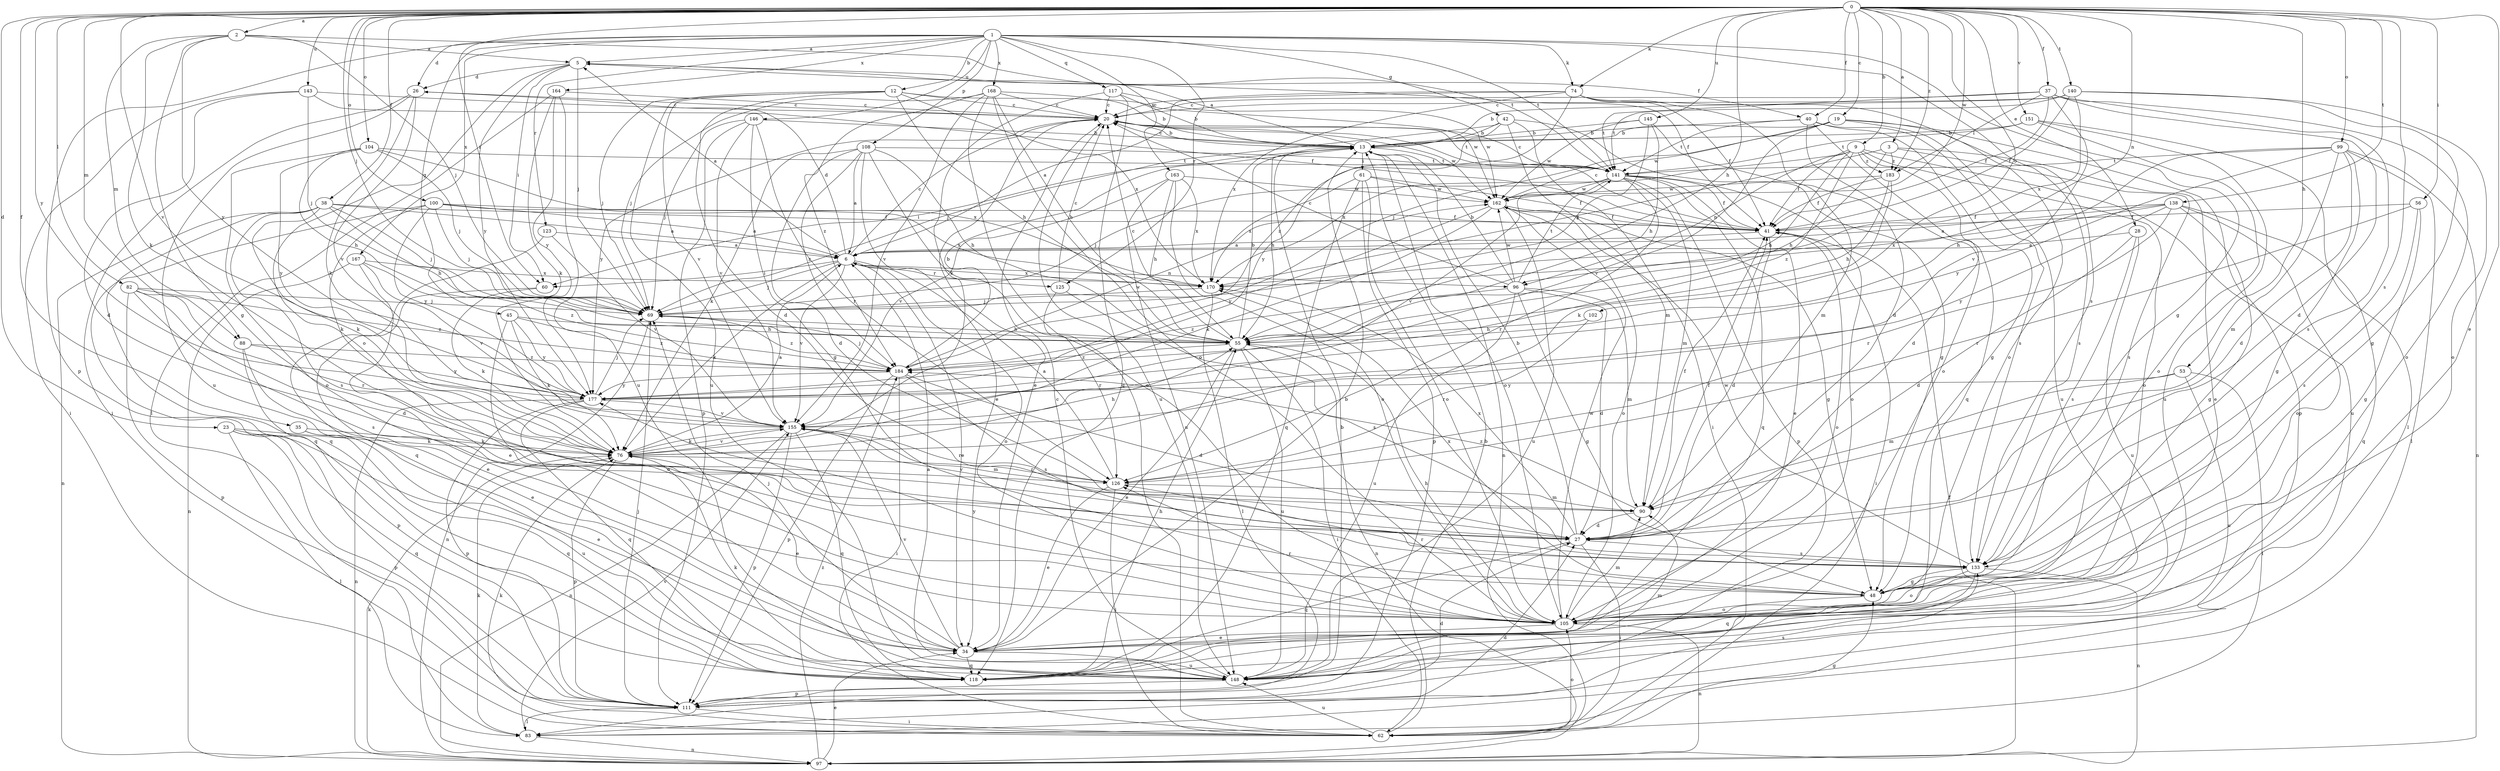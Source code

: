 strict digraph  {
0;
1;
2;
3;
5;
6;
9;
12;
13;
19;
20;
23;
26;
27;
28;
34;
35;
37;
38;
40;
41;
42;
45;
48;
53;
55;
56;
60;
61;
62;
69;
74;
76;
82;
83;
88;
90;
96;
97;
99;
100;
102;
104;
105;
108;
111;
117;
118;
123;
125;
126;
133;
138;
140;
141;
143;
145;
146;
148;
151;
155;
162;
163;
164;
167;
168;
170;
177;
183;
184;
0 -> 2  [label=a];
0 -> 3  [label=a];
0 -> 9  [label=b];
0 -> 19  [label=c];
0 -> 23  [label=d];
0 -> 28  [label=e];
0 -> 34  [label=e];
0 -> 35  [label=f];
0 -> 37  [label=f];
0 -> 38  [label=f];
0 -> 40  [label=f];
0 -> 53  [label=h];
0 -> 55  [label=h];
0 -> 56  [label=i];
0 -> 60  [label=i];
0 -> 69  [label=j];
0 -> 74  [label=k];
0 -> 82  [label=l];
0 -> 88  [label=m];
0 -> 96  [label=n];
0 -> 99  [label=o];
0 -> 100  [label=o];
0 -> 102  [label=o];
0 -> 104  [label=o];
0 -> 133  [label=s];
0 -> 138  [label=t];
0 -> 140  [label=t];
0 -> 143  [label=u];
0 -> 145  [label=u];
0 -> 151  [label=v];
0 -> 155  [label=v];
0 -> 162  [label=w];
0 -> 177  [label=y];
0 -> 183  [label=z];
1 -> 5  [label=a];
1 -> 12  [label=b];
1 -> 26  [label=d];
1 -> 42  [label=g];
1 -> 45  [label=g];
1 -> 48  [label=g];
1 -> 74  [label=k];
1 -> 108  [label=p];
1 -> 111  [label=p];
1 -> 117  [label=q];
1 -> 123  [label=r];
1 -> 125  [label=r];
1 -> 133  [label=s];
1 -> 141  [label=t];
1 -> 146  [label=u];
1 -> 163  [label=x];
1 -> 164  [label=x];
1 -> 167  [label=x];
1 -> 168  [label=x];
2 -> 5  [label=a];
2 -> 48  [label=g];
2 -> 69  [label=j];
2 -> 76  [label=k];
2 -> 88  [label=m];
2 -> 141  [label=t];
2 -> 177  [label=y];
3 -> 34  [label=e];
3 -> 55  [label=h];
3 -> 133  [label=s];
3 -> 170  [label=x];
3 -> 183  [label=z];
5 -> 26  [label=d];
5 -> 40  [label=f];
5 -> 41  [label=f];
5 -> 60  [label=i];
5 -> 69  [label=j];
5 -> 105  [label=o];
5 -> 177  [label=y];
6 -> 5  [label=a];
6 -> 20  [label=c];
6 -> 26  [label=d];
6 -> 34  [label=e];
6 -> 60  [label=i];
6 -> 69  [label=j];
6 -> 76  [label=k];
6 -> 96  [label=n];
6 -> 105  [label=o];
6 -> 125  [label=r];
6 -> 155  [label=v];
6 -> 170  [label=x];
9 -> 27  [label=d];
9 -> 41  [label=f];
9 -> 55  [label=h];
9 -> 96  [label=n];
9 -> 105  [label=o];
9 -> 148  [label=u];
9 -> 170  [label=x];
9 -> 183  [label=z];
9 -> 184  [label=z];
12 -> 20  [label=c];
12 -> 27  [label=d];
12 -> 55  [label=h];
12 -> 69  [label=j];
12 -> 148  [label=u];
12 -> 155  [label=v];
12 -> 162  [label=w];
12 -> 170  [label=x];
13 -> 5  [label=a];
13 -> 20  [label=c];
13 -> 55  [label=h];
13 -> 60  [label=i];
13 -> 61  [label=i];
13 -> 97  [label=n];
13 -> 105  [label=o];
13 -> 141  [label=t];
19 -> 13  [label=b];
19 -> 69  [label=j];
19 -> 111  [label=p];
19 -> 133  [label=s];
19 -> 148  [label=u];
19 -> 155  [label=v];
19 -> 162  [label=w];
20 -> 13  [label=b];
20 -> 34  [label=e];
20 -> 141  [label=t];
20 -> 148  [label=u];
20 -> 162  [label=w];
20 -> 177  [label=y];
23 -> 34  [label=e];
23 -> 76  [label=k];
23 -> 83  [label=l];
23 -> 111  [label=p];
23 -> 118  [label=q];
26 -> 20  [label=c];
26 -> 62  [label=i];
26 -> 76  [label=k];
26 -> 148  [label=u];
26 -> 155  [label=v];
27 -> 13  [label=b];
27 -> 41  [label=f];
27 -> 62  [label=i];
27 -> 118  [label=q];
27 -> 133  [label=s];
27 -> 170  [label=x];
28 -> 6  [label=a];
28 -> 27  [label=d];
28 -> 133  [label=s];
28 -> 148  [label=u];
34 -> 13  [label=b];
34 -> 69  [label=j];
34 -> 118  [label=q];
34 -> 148  [label=u];
34 -> 155  [label=v];
35 -> 76  [label=k];
35 -> 118  [label=q];
35 -> 148  [label=u];
37 -> 20  [label=c];
37 -> 27  [label=d];
37 -> 41  [label=f];
37 -> 105  [label=o];
37 -> 133  [label=s];
37 -> 141  [label=t];
37 -> 155  [label=v];
37 -> 183  [label=l];
38 -> 6  [label=a];
38 -> 41  [label=f];
38 -> 55  [label=h];
38 -> 69  [label=j];
38 -> 76  [label=k];
38 -> 97  [label=n];
38 -> 118  [label=q];
38 -> 133  [label=s];
40 -> 13  [label=b];
40 -> 48  [label=g];
40 -> 105  [label=o];
40 -> 118  [label=q];
40 -> 133  [label=s];
40 -> 141  [label=t];
41 -> 6  [label=a];
41 -> 20  [label=c];
41 -> 27  [label=d];
41 -> 62  [label=i];
41 -> 105  [label=o];
42 -> 13  [label=b];
42 -> 48  [label=g];
42 -> 62  [label=i];
42 -> 69  [label=j];
42 -> 90  [label=m];
42 -> 177  [label=y];
45 -> 55  [label=h];
45 -> 76  [label=k];
45 -> 105  [label=o];
45 -> 177  [label=y];
45 -> 184  [label=z];
48 -> 105  [label=o];
48 -> 126  [label=r];
48 -> 170  [label=x];
53 -> 62  [label=i];
53 -> 90  [label=m];
53 -> 148  [label=u];
53 -> 177  [label=y];
55 -> 13  [label=b];
55 -> 20  [label=c];
55 -> 34  [label=e];
55 -> 62  [label=i];
55 -> 97  [label=n];
55 -> 148  [label=u];
55 -> 184  [label=z];
56 -> 41  [label=f];
56 -> 48  [label=g];
56 -> 126  [label=r];
56 -> 133  [label=s];
60 -> 34  [label=e];
60 -> 76  [label=k];
61 -> 41  [label=f];
61 -> 105  [label=o];
61 -> 111  [label=p];
61 -> 118  [label=q];
61 -> 162  [label=w];
61 -> 170  [label=x];
62 -> 13  [label=b];
62 -> 48  [label=g];
62 -> 76  [label=k];
62 -> 105  [label=o];
62 -> 148  [label=u];
69 -> 55  [label=h];
69 -> 97  [label=n];
69 -> 184  [label=z];
74 -> 6  [label=a];
74 -> 20  [label=c];
74 -> 27  [label=d];
74 -> 41  [label=f];
74 -> 105  [label=o];
74 -> 170  [label=x];
74 -> 184  [label=z];
76 -> 6  [label=a];
76 -> 34  [label=e];
76 -> 55  [label=h];
76 -> 111  [label=p];
76 -> 126  [label=r];
76 -> 155  [label=v];
82 -> 27  [label=d];
82 -> 69  [label=j];
82 -> 111  [label=p];
82 -> 126  [label=r];
82 -> 133  [label=s];
82 -> 184  [label=z];
83 -> 27  [label=d];
83 -> 76  [label=k];
83 -> 97  [label=n];
83 -> 155  [label=v];
88 -> 34  [label=e];
88 -> 111  [label=p];
88 -> 177  [label=y];
88 -> 184  [label=z];
90 -> 27  [label=d];
90 -> 41  [label=f];
90 -> 155  [label=v];
90 -> 184  [label=z];
96 -> 13  [label=b];
96 -> 20  [label=c];
96 -> 27  [label=d];
96 -> 48  [label=g];
96 -> 90  [label=m];
96 -> 141  [label=t];
96 -> 148  [label=u];
96 -> 162  [label=w];
96 -> 184  [label=z];
97 -> 34  [label=e];
97 -> 41  [label=f];
97 -> 76  [label=k];
97 -> 184  [label=z];
99 -> 27  [label=d];
99 -> 48  [label=g];
99 -> 55  [label=h];
99 -> 83  [label=l];
99 -> 90  [label=m];
99 -> 97  [label=n];
99 -> 141  [label=t];
99 -> 177  [label=y];
100 -> 6  [label=a];
100 -> 41  [label=f];
100 -> 69  [label=j];
100 -> 76  [label=k];
100 -> 118  [label=q];
100 -> 170  [label=x];
100 -> 177  [label=y];
102 -> 55  [label=h];
102 -> 126  [label=r];
104 -> 55  [label=h];
104 -> 69  [label=j];
104 -> 105  [label=o];
104 -> 141  [label=t];
104 -> 170  [label=x];
104 -> 177  [label=y];
105 -> 34  [label=e];
105 -> 55  [label=h];
105 -> 90  [label=m];
105 -> 97  [label=n];
105 -> 126  [label=r];
105 -> 162  [label=w];
105 -> 177  [label=y];
108 -> 6  [label=a];
108 -> 27  [label=d];
108 -> 34  [label=e];
108 -> 55  [label=h];
108 -> 76  [label=k];
108 -> 105  [label=o];
108 -> 141  [label=t];
108 -> 184  [label=z];
111 -> 13  [label=b];
111 -> 27  [label=d];
111 -> 62  [label=i];
111 -> 69  [label=j];
111 -> 83  [label=l];
111 -> 133  [label=s];
117 -> 13  [label=b];
117 -> 20  [label=c];
117 -> 76  [label=k];
117 -> 118  [label=q];
117 -> 162  [label=w];
118 -> 55  [label=h];
123 -> 6  [label=a];
123 -> 118  [label=q];
123 -> 155  [label=v];
125 -> 20  [label=c];
125 -> 126  [label=r];
125 -> 133  [label=s];
126 -> 6  [label=a];
126 -> 34  [label=e];
126 -> 62  [label=i];
126 -> 90  [label=m];
133 -> 48  [label=g];
133 -> 97  [label=n];
133 -> 105  [label=o];
133 -> 118  [label=q];
133 -> 162  [label=w];
138 -> 6  [label=a];
138 -> 41  [label=f];
138 -> 48  [label=g];
138 -> 105  [label=o];
138 -> 118  [label=q];
138 -> 126  [label=r];
138 -> 170  [label=x];
138 -> 177  [label=y];
140 -> 13  [label=b];
140 -> 20  [label=c];
140 -> 41  [label=f];
140 -> 48  [label=g];
140 -> 105  [label=o];
140 -> 141  [label=t];
140 -> 170  [label=x];
141 -> 20  [label=c];
141 -> 34  [label=e];
141 -> 41  [label=f];
141 -> 69  [label=j];
141 -> 90  [label=m];
141 -> 105  [label=o];
141 -> 111  [label=p];
141 -> 118  [label=q];
141 -> 126  [label=r];
141 -> 155  [label=v];
141 -> 162  [label=w];
143 -> 20  [label=c];
143 -> 27  [label=d];
143 -> 41  [label=f];
143 -> 62  [label=i];
143 -> 69  [label=j];
145 -> 13  [label=b];
145 -> 55  [label=h];
145 -> 69  [label=j];
145 -> 90  [label=m];
145 -> 162  [label=w];
146 -> 13  [label=b];
146 -> 48  [label=g];
146 -> 69  [label=j];
146 -> 111  [label=p];
146 -> 126  [label=r];
146 -> 155  [label=v];
148 -> 6  [label=a];
148 -> 20  [label=c];
148 -> 76  [label=k];
148 -> 90  [label=m];
148 -> 111  [label=p];
151 -> 13  [label=b];
151 -> 83  [label=l];
151 -> 105  [label=o];
151 -> 141  [label=t];
151 -> 148  [label=u];
155 -> 76  [label=k];
155 -> 90  [label=m];
155 -> 97  [label=n];
155 -> 111  [label=p];
155 -> 118  [label=q];
155 -> 126  [label=r];
162 -> 41  [label=f];
162 -> 48  [label=g];
162 -> 76  [label=k];
162 -> 105  [label=o];
162 -> 148  [label=u];
162 -> 177  [label=y];
163 -> 55  [label=h];
163 -> 105  [label=o];
163 -> 148  [label=u];
163 -> 155  [label=v];
163 -> 162  [label=w];
163 -> 170  [label=x];
164 -> 20  [label=c];
164 -> 76  [label=k];
164 -> 83  [label=l];
164 -> 148  [label=u];
164 -> 177  [label=y];
167 -> 34  [label=e];
167 -> 97  [label=n];
167 -> 155  [label=v];
167 -> 170  [label=x];
167 -> 184  [label=z];
168 -> 13  [label=b];
168 -> 20  [label=c];
168 -> 55  [label=h];
168 -> 62  [label=i];
168 -> 69  [label=j];
168 -> 105  [label=o];
168 -> 155  [label=v];
168 -> 184  [label=z];
170 -> 69  [label=j];
170 -> 83  [label=l];
177 -> 69  [label=j];
177 -> 97  [label=n];
177 -> 111  [label=p];
177 -> 118  [label=q];
177 -> 155  [label=v];
183 -> 41  [label=f];
183 -> 55  [label=h];
183 -> 76  [label=k];
183 -> 162  [label=w];
184 -> 13  [label=b];
184 -> 27  [label=d];
184 -> 62  [label=i];
184 -> 69  [label=j];
184 -> 111  [label=p];
184 -> 133  [label=s];
184 -> 162  [label=w];
184 -> 177  [label=y];
}
